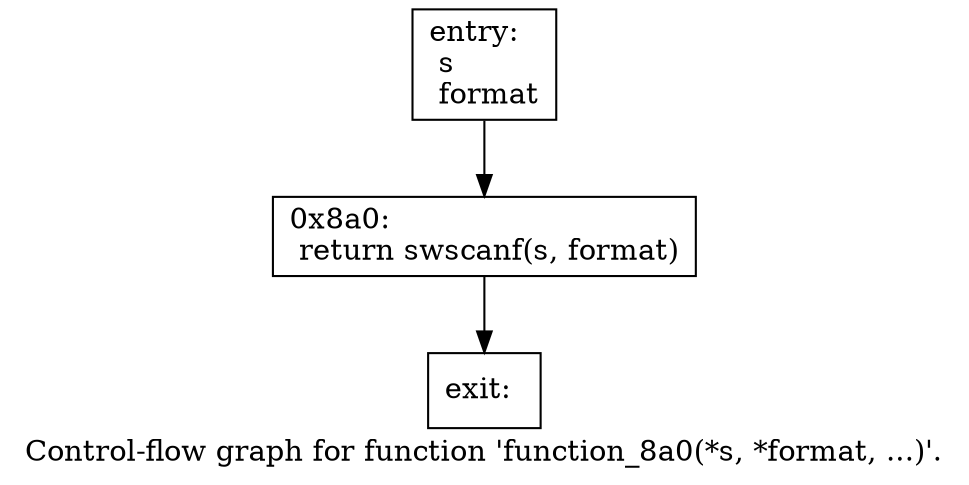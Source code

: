 digraph "Control-flow graph for function 'function_8a0(*s, *format, ...)'." {
  label="Control-flow graph for function 'function_8a0(*s, *format, ...)'.";
  node [shape=record];

  Node06F9E8D0 [label="{entry:\l  s\l  format\l}"];
  Node06F9E8D0 -> Node06F9E918;
  Node06F9E918 [label="{0x8a0:\l  return swscanf(s, format)\l}"];
  Node06F9E918 -> Node06F9E9A8;
  Node06F9E9A8 [label="{exit:\l}"];

}
